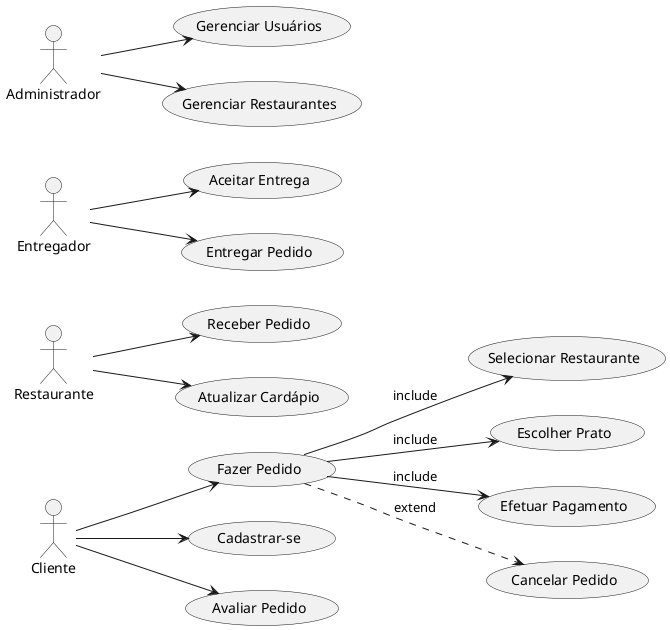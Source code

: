 @startuml
left to right direction
skinparam packageStyle rectangle

actor Cliente
actor Restaurante
actor Entregador
actor Administrador

Cliente --> (Fazer Pedido)
Cliente --> (Cadastrar-se)
Cliente --> (Avaliar Pedido)

(Fazer Pedido) --> (Selecionar Restaurante) : include
(Fazer Pedido) --> (Escolher Prato) : include
(Fazer Pedido) --> (Efetuar Pagamento) : include
(Fazer Pedido) ..> (Cancelar Pedido) : extend

Restaurante --> (Receber Pedido)
Restaurante --> (Atualizar Cardápio)

Entregador --> (Aceitar Entrega)
Entregador --> (Entregar Pedido)

Administrador --> (Gerenciar Usuários)
Administrador --> (Gerenciar Restaurantes)

@enduml
